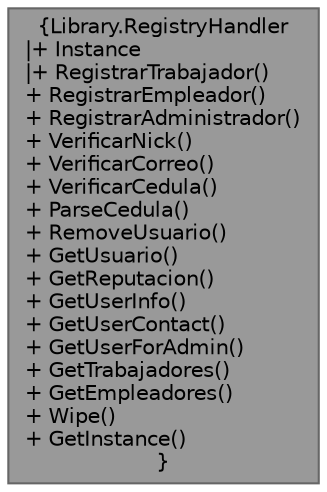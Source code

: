 digraph "Library.RegistryHandler"
{
 // INTERACTIVE_SVG=YES
 // LATEX_PDF_SIZE
  bgcolor="transparent";
  edge [fontname=Helvetica,fontsize=10,labelfontname=Helvetica,labelfontsize=10];
  node [fontname=Helvetica,fontsize=10,shape=box,height=0.2,width=0.4];
  Node1 [label="{Library.RegistryHandler\n|+ Instance\l|+ RegistrarTrabajador()\l+ RegistrarEmpleador()\l+ RegistrarAdministrador()\l+ VerificarNick()\l+ VerificarCorreo()\l+ VerificarCedula()\l+ ParseCedula()\l+ RemoveUsuario()\l+ GetUsuario()\l+ GetReputacion()\l+ GetUserInfo()\l+ GetUserContact()\l+ GetUserForAdmin()\l+ GetTrabajadores()\l+ GetEmpleadores()\l+ Wipe()\l+ GetInstance()\l}",height=0.2,width=0.4,color="gray40", fillcolor="grey60", style="filled", fontcolor="black",tooltip="Clase para manejar el registro."];
}

